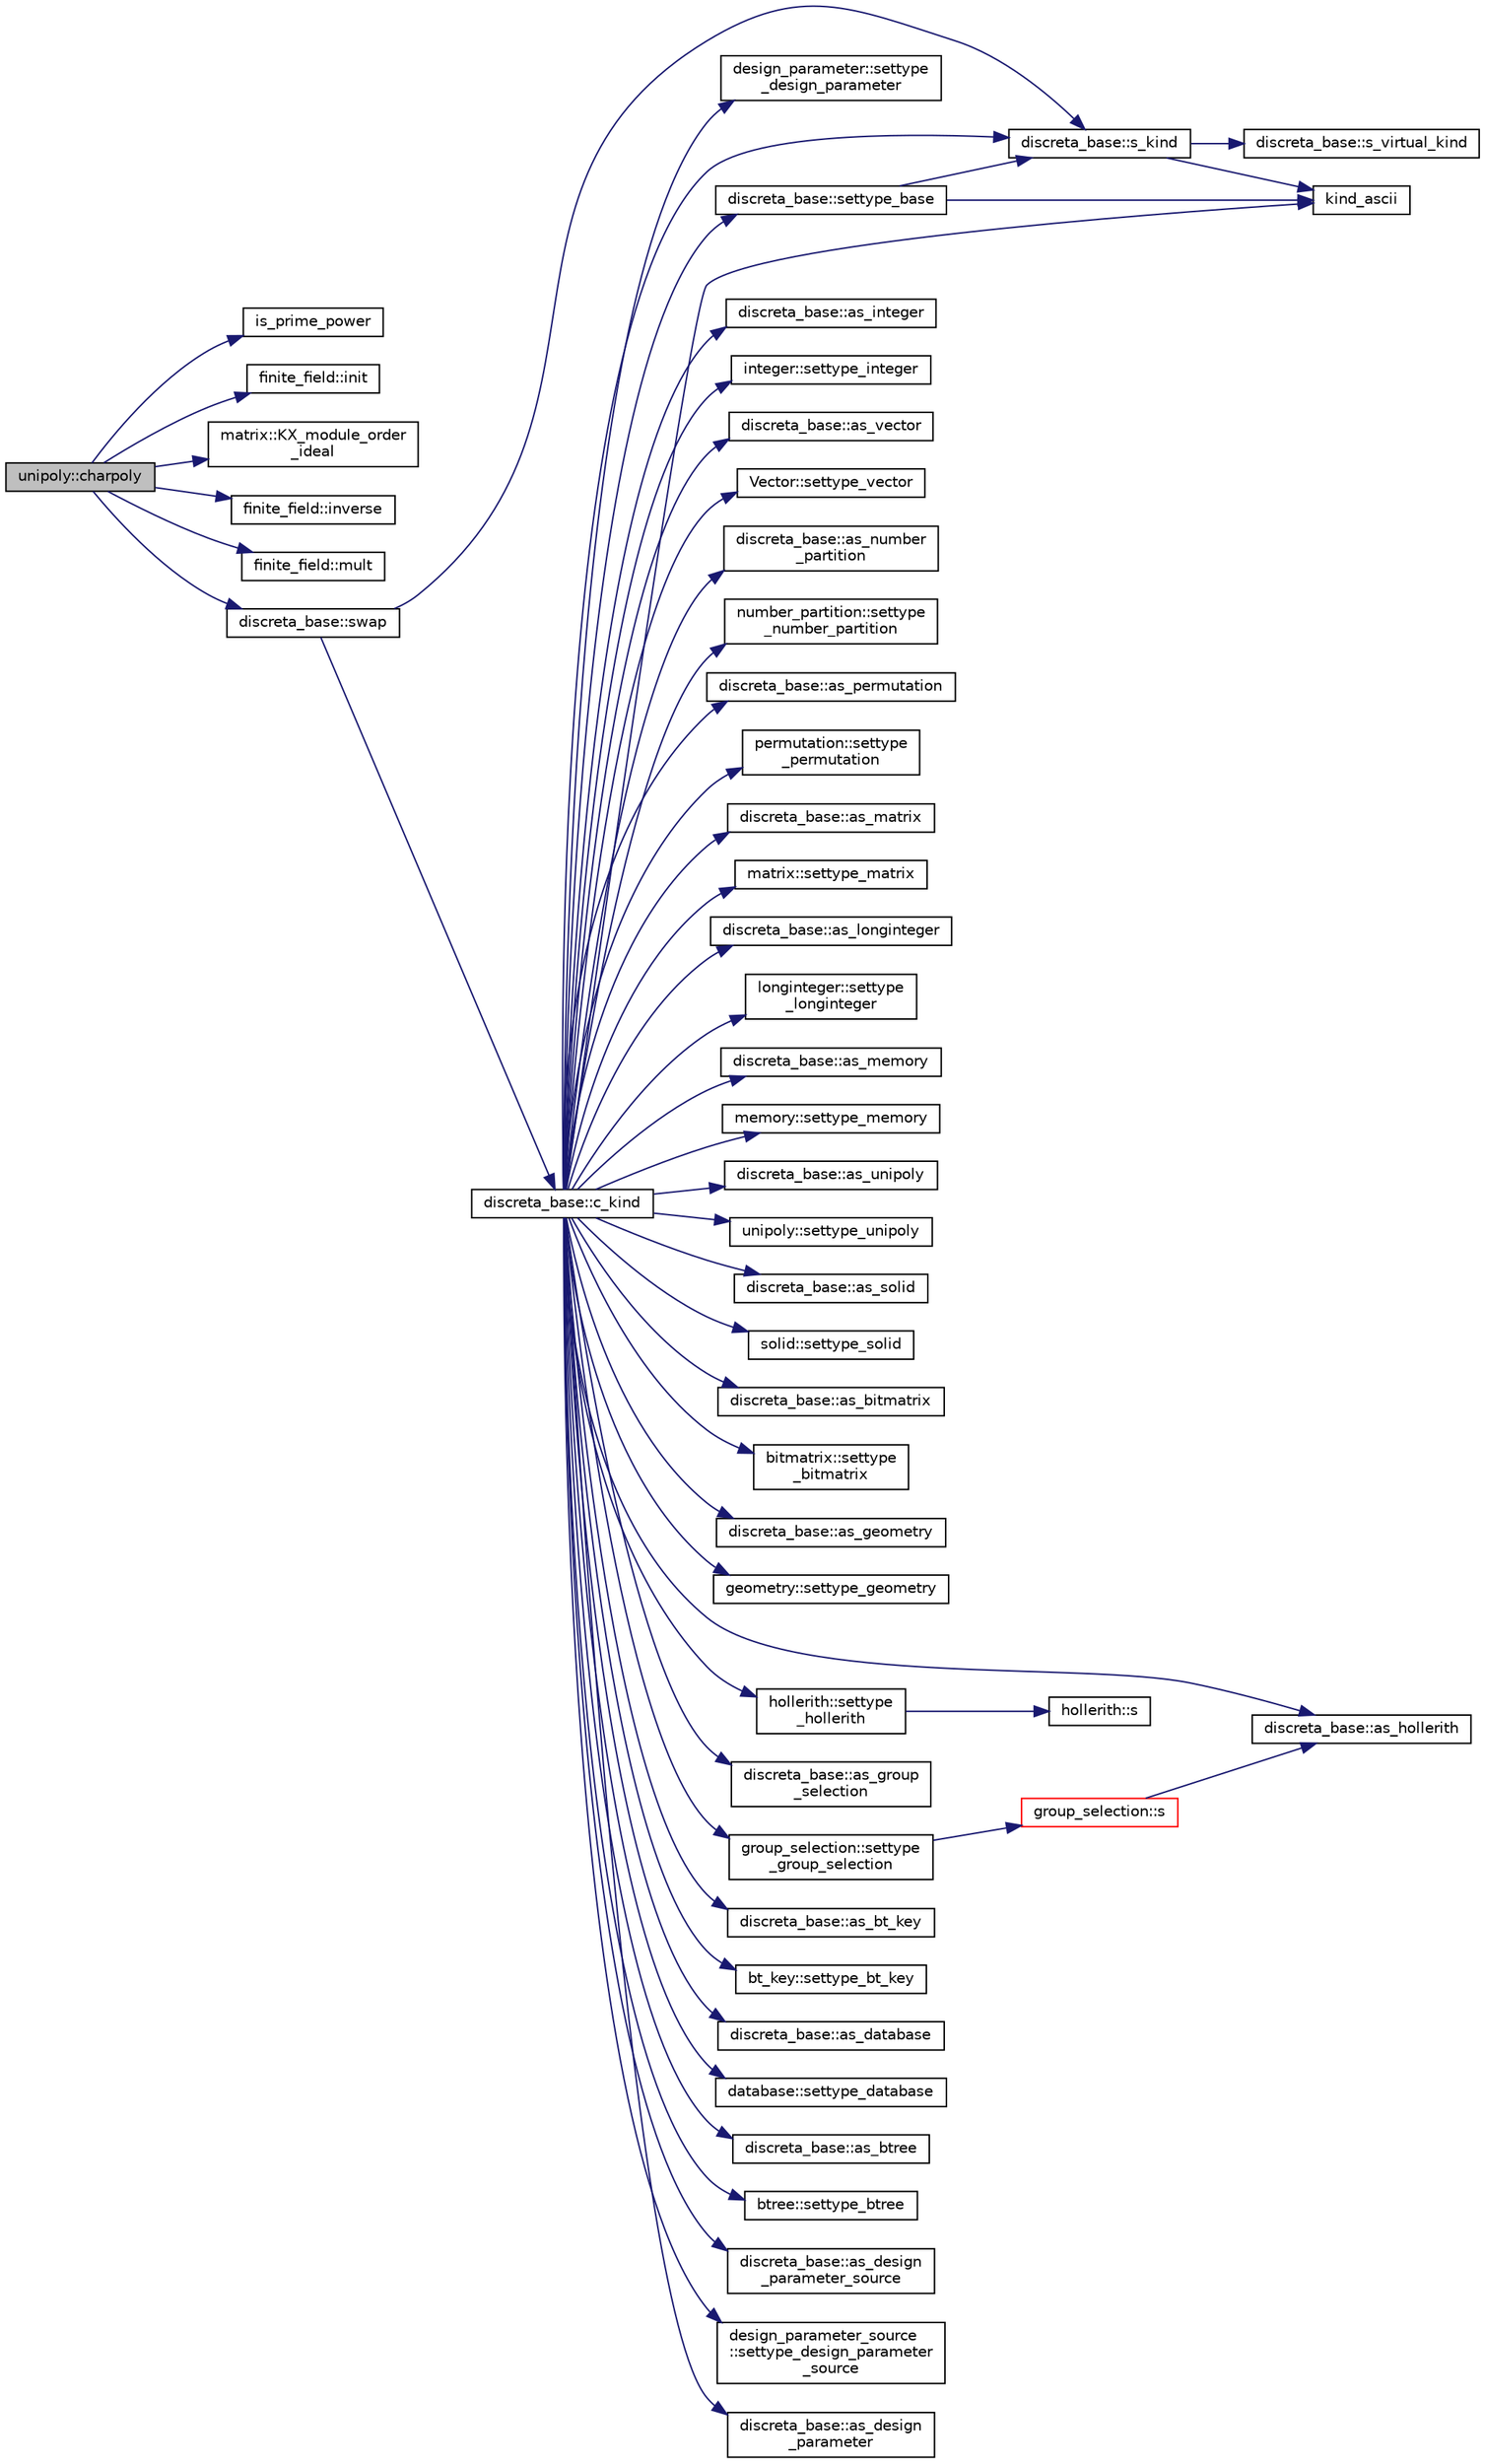 digraph "unipoly::charpoly"
{
  edge [fontname="Helvetica",fontsize="10",labelfontname="Helvetica",labelfontsize="10"];
  node [fontname="Helvetica",fontsize="10",shape=record];
  rankdir="LR";
  Node185 [label="unipoly::charpoly",height=0.2,width=0.4,color="black", fillcolor="grey75", style="filled", fontcolor="black"];
  Node185 -> Node186 [color="midnightblue",fontsize="10",style="solid",fontname="Helvetica"];
  Node186 [label="is_prime_power",height=0.2,width=0.4,color="black", fillcolor="white", style="filled",URL="$de/dc5/algebra__and__number__theory_8h.html#a44560c42df6f76a71d351200cbf1bd0e"];
  Node185 -> Node187 [color="midnightblue",fontsize="10",style="solid",fontname="Helvetica"];
  Node187 [label="finite_field::init",height=0.2,width=0.4,color="black", fillcolor="white", style="filled",URL="$df/d5a/classfinite__field.html#a13e75e8165b27464935b50368ee8313c"];
  Node185 -> Node188 [color="midnightblue",fontsize="10",style="solid",fontname="Helvetica"];
  Node188 [label="matrix::KX_module_order\l_ideal",height=0.2,width=0.4,color="black", fillcolor="white", style="filled",URL="$d1/d8d/classmatrix.html#a69a80605be7914af5fd65e680944aeca"];
  Node185 -> Node189 [color="midnightblue",fontsize="10",style="solid",fontname="Helvetica"];
  Node189 [label="finite_field::inverse",height=0.2,width=0.4,color="black", fillcolor="white", style="filled",URL="$df/d5a/classfinite__field.html#a69f2a12c01e70b7ce2d115c5221c9cdd"];
  Node185 -> Node190 [color="midnightblue",fontsize="10",style="solid",fontname="Helvetica"];
  Node190 [label="finite_field::mult",height=0.2,width=0.4,color="black", fillcolor="white", style="filled",URL="$df/d5a/classfinite__field.html#a24fb5917aa6d4d656fd855b7f44a13b0"];
  Node185 -> Node191 [color="midnightblue",fontsize="10",style="solid",fontname="Helvetica"];
  Node191 [label="discreta_base::swap",height=0.2,width=0.4,color="black", fillcolor="white", style="filled",URL="$d7/d71/classdiscreta__base.html#a2e8acbb9d3476675dac5b6a583b0293e"];
  Node191 -> Node192 [color="midnightblue",fontsize="10",style="solid",fontname="Helvetica"];
  Node192 [label="discreta_base::s_kind",height=0.2,width=0.4,color="black", fillcolor="white", style="filled",URL="$d7/d71/classdiscreta__base.html#a8a830025c74adbbc3362418a7c2ba157"];
  Node192 -> Node193 [color="midnightblue",fontsize="10",style="solid",fontname="Helvetica"];
  Node193 [label="discreta_base::s_virtual_kind",height=0.2,width=0.4,color="black", fillcolor="white", style="filled",URL="$d7/d71/classdiscreta__base.html#a52778a6d6943a468be083d0785d418fb"];
  Node192 -> Node194 [color="midnightblue",fontsize="10",style="solid",fontname="Helvetica"];
  Node194 [label="kind_ascii",height=0.2,width=0.4,color="black", fillcolor="white", style="filled",URL="$d9/d60/discreta_8h.html#ad0ce825a9f29bc6cec27e1b64cfe27bf"];
  Node191 -> Node195 [color="midnightblue",fontsize="10",style="solid",fontname="Helvetica"];
  Node195 [label="discreta_base::c_kind",height=0.2,width=0.4,color="black", fillcolor="white", style="filled",URL="$d7/d71/classdiscreta__base.html#adc2ff61589c2d083688e7a43f333cb62"];
  Node195 -> Node196 [color="midnightblue",fontsize="10",style="solid",fontname="Helvetica"];
  Node196 [label="discreta_base::settype_base",height=0.2,width=0.4,color="black", fillcolor="white", style="filled",URL="$d7/d71/classdiscreta__base.html#a4f42899a89447d1c3993ea07c38f8ad4"];
  Node196 -> Node192 [color="midnightblue",fontsize="10",style="solid",fontname="Helvetica"];
  Node196 -> Node194 [color="midnightblue",fontsize="10",style="solid",fontname="Helvetica"];
  Node195 -> Node197 [color="midnightblue",fontsize="10",style="solid",fontname="Helvetica"];
  Node197 [label="discreta_base::as_integer",height=0.2,width=0.4,color="black", fillcolor="white", style="filled",URL="$d7/d71/classdiscreta__base.html#a00d7691eaf874fd283d942692fe8dd26"];
  Node195 -> Node198 [color="midnightblue",fontsize="10",style="solid",fontname="Helvetica"];
  Node198 [label="integer::settype_integer",height=0.2,width=0.4,color="black", fillcolor="white", style="filled",URL="$d0/de5/classinteger.html#a6265c65ef311229acd513d748faba796"];
  Node195 -> Node199 [color="midnightblue",fontsize="10",style="solid",fontname="Helvetica"];
  Node199 [label="discreta_base::as_vector",height=0.2,width=0.4,color="black", fillcolor="white", style="filled",URL="$d7/d71/classdiscreta__base.html#a7bdd6cae39c380b128ee9e17e42cf020"];
  Node195 -> Node200 [color="midnightblue",fontsize="10",style="solid",fontname="Helvetica"];
  Node200 [label="Vector::settype_vector",height=0.2,width=0.4,color="black", fillcolor="white", style="filled",URL="$d5/db2/class_vector.html#a34e0d00b18c051f23904a8429fa6c8b4"];
  Node195 -> Node201 [color="midnightblue",fontsize="10",style="solid",fontname="Helvetica"];
  Node201 [label="discreta_base::as_number\l_partition",height=0.2,width=0.4,color="black", fillcolor="white", style="filled",URL="$d7/d71/classdiscreta__base.html#a307aa09de0e925d46697707968ffab00"];
  Node195 -> Node202 [color="midnightblue",fontsize="10",style="solid",fontname="Helvetica"];
  Node202 [label="number_partition::settype\l_number_partition",height=0.2,width=0.4,color="black", fillcolor="white", style="filled",URL="$df/d50/classnumber__partition.html#a3aaec1b557758f643ffc8555bbc358be"];
  Node195 -> Node203 [color="midnightblue",fontsize="10",style="solid",fontname="Helvetica"];
  Node203 [label="discreta_base::as_permutation",height=0.2,width=0.4,color="black", fillcolor="white", style="filled",URL="$d7/d71/classdiscreta__base.html#aa4e72f36a82984239b12ae831e131098"];
  Node195 -> Node204 [color="midnightblue",fontsize="10",style="solid",fontname="Helvetica"];
  Node204 [label="permutation::settype\l_permutation",height=0.2,width=0.4,color="black", fillcolor="white", style="filled",URL="$d0/d08/classpermutation.html#af1eea29f86195cede9562e444664c28c"];
  Node195 -> Node205 [color="midnightblue",fontsize="10",style="solid",fontname="Helvetica"];
  Node205 [label="discreta_base::as_matrix",height=0.2,width=0.4,color="black", fillcolor="white", style="filled",URL="$d7/d71/classdiscreta__base.html#ae4d7f56d917a4707b838fbffde6467ff"];
  Node195 -> Node206 [color="midnightblue",fontsize="10",style="solid",fontname="Helvetica"];
  Node206 [label="matrix::settype_matrix",height=0.2,width=0.4,color="black", fillcolor="white", style="filled",URL="$d1/d8d/classmatrix.html#a1780283a64a789e4084d792683d276bb"];
  Node195 -> Node207 [color="midnightblue",fontsize="10",style="solid",fontname="Helvetica"];
  Node207 [label="discreta_base::as_longinteger",height=0.2,width=0.4,color="black", fillcolor="white", style="filled",URL="$d7/d71/classdiscreta__base.html#a20a094639eb711b10c8694c51937f7cd"];
  Node195 -> Node208 [color="midnightblue",fontsize="10",style="solid",fontname="Helvetica"];
  Node208 [label="longinteger::settype\l_longinteger",height=0.2,width=0.4,color="black", fillcolor="white", style="filled",URL="$d3/d71/classlonginteger.html#ae5f811ece8df31b9ff114368a18e1dc5"];
  Node195 -> Node209 [color="midnightblue",fontsize="10",style="solid",fontname="Helvetica"];
  Node209 [label="discreta_base::as_memory",height=0.2,width=0.4,color="black", fillcolor="white", style="filled",URL="$d7/d71/classdiscreta__base.html#ad94b2d7dce0cd4fa22db57f6e79c4bd2"];
  Node195 -> Node210 [color="midnightblue",fontsize="10",style="solid",fontname="Helvetica"];
  Node210 [label="memory::settype_memory",height=0.2,width=0.4,color="black", fillcolor="white", style="filled",URL="$d8/d99/classmemory.html#a33aae277f9b8fe36b02e9d5da895451b"];
  Node195 -> Node211 [color="midnightblue",fontsize="10",style="solid",fontname="Helvetica"];
  Node211 [label="discreta_base::as_unipoly",height=0.2,width=0.4,color="black", fillcolor="white", style="filled",URL="$d7/d71/classdiscreta__base.html#ad50d8027f039fe5c2478cddb243adc9d"];
  Node195 -> Node212 [color="midnightblue",fontsize="10",style="solid",fontname="Helvetica"];
  Node212 [label="unipoly::settype_unipoly",height=0.2,width=0.4,color="black", fillcolor="white", style="filled",URL="$d1/d89/classunipoly.html#a8db854fcc85c5e1150b1f1b1c005c95b"];
  Node195 -> Node213 [color="midnightblue",fontsize="10",style="solid",fontname="Helvetica"];
  Node213 [label="discreta_base::as_solid",height=0.2,width=0.4,color="black", fillcolor="white", style="filled",URL="$d7/d71/classdiscreta__base.html#a1fc5f2b85ec97ab0a69dd64903c970a5"];
  Node195 -> Node214 [color="midnightblue",fontsize="10",style="solid",fontname="Helvetica"];
  Node214 [label="solid::settype_solid",height=0.2,width=0.4,color="black", fillcolor="white", style="filled",URL="$d8/def/classsolid.html#a775bd4821f75a8aee4ea3d4335ff90e0"];
  Node195 -> Node215 [color="midnightblue",fontsize="10",style="solid",fontname="Helvetica"];
  Node215 [label="discreta_base::as_bitmatrix",height=0.2,width=0.4,color="black", fillcolor="white", style="filled",URL="$d7/d71/classdiscreta__base.html#a071ad54ea8ef6c9d1d15f532e5a76df6"];
  Node195 -> Node216 [color="midnightblue",fontsize="10",style="solid",fontname="Helvetica"];
  Node216 [label="bitmatrix::settype\l_bitmatrix",height=0.2,width=0.4,color="black", fillcolor="white", style="filled",URL="$de/dc8/classbitmatrix.html#acb571d947f9526665ebbdc0ce3e2a973"];
  Node195 -> Node217 [color="midnightblue",fontsize="10",style="solid",fontname="Helvetica"];
  Node217 [label="discreta_base::as_geometry",height=0.2,width=0.4,color="black", fillcolor="white", style="filled",URL="$d7/d71/classdiscreta__base.html#a38fc7b4cdd830703e9d87354b79bc5c8"];
  Node195 -> Node218 [color="midnightblue",fontsize="10",style="solid",fontname="Helvetica"];
  Node218 [label="geometry::settype_geometry",height=0.2,width=0.4,color="black", fillcolor="white", style="filled",URL="$da/d44/classgeometry.html#ab4a336baba6a3f56f5ffa053a5be5ba7"];
  Node195 -> Node219 [color="midnightblue",fontsize="10",style="solid",fontname="Helvetica"];
  Node219 [label="discreta_base::as_hollerith",height=0.2,width=0.4,color="black", fillcolor="white", style="filled",URL="$d7/d71/classdiscreta__base.html#a3e66f82711f314710107e2f29e589690"];
  Node195 -> Node220 [color="midnightblue",fontsize="10",style="solid",fontname="Helvetica"];
  Node220 [label="hollerith::settype\l_hollerith",height=0.2,width=0.4,color="black", fillcolor="white", style="filled",URL="$d8/d99/classhollerith.html#a23bbd4acfc88a0e90f1245f243f51f76"];
  Node220 -> Node221 [color="midnightblue",fontsize="10",style="solid",fontname="Helvetica"];
  Node221 [label="hollerith::s",height=0.2,width=0.4,color="black", fillcolor="white", style="filled",URL="$d8/d99/classhollerith.html#af61fce2d06f211b25fe3838e4dfee77a"];
  Node195 -> Node222 [color="midnightblue",fontsize="10",style="solid",fontname="Helvetica"];
  Node222 [label="discreta_base::as_group\l_selection",height=0.2,width=0.4,color="black", fillcolor="white", style="filled",URL="$d7/d71/classdiscreta__base.html#aae1bac4883c567718bef9fb610abbdc8"];
  Node195 -> Node223 [color="midnightblue",fontsize="10",style="solid",fontname="Helvetica"];
  Node223 [label="group_selection::settype\l_group_selection",height=0.2,width=0.4,color="black", fillcolor="white", style="filled",URL="$d6/db0/classgroup__selection.html#a015ed73b7b8d784bedd4d11ac1fc0ec1"];
  Node223 -> Node224 [color="midnightblue",fontsize="10",style="solid",fontname="Helvetica"];
  Node224 [label="group_selection::s",height=0.2,width=0.4,color="red", fillcolor="white", style="filled",URL="$d6/db0/classgroup__selection.html#a686cb0c6a3a040796b112b8007ea8223"];
  Node224 -> Node219 [color="midnightblue",fontsize="10",style="solid",fontname="Helvetica"];
  Node195 -> Node226 [color="midnightblue",fontsize="10",style="solid",fontname="Helvetica"];
  Node226 [label="discreta_base::as_bt_key",height=0.2,width=0.4,color="black", fillcolor="white", style="filled",URL="$d7/d71/classdiscreta__base.html#a2734c6e08dca17cf6588bd5064ec1b9f"];
  Node195 -> Node227 [color="midnightblue",fontsize="10",style="solid",fontname="Helvetica"];
  Node227 [label="bt_key::settype_bt_key",height=0.2,width=0.4,color="black", fillcolor="white", style="filled",URL="$d1/de5/classbt__key.html#a352bb10beb7c789d8d29373035824800"];
  Node195 -> Node228 [color="midnightblue",fontsize="10",style="solid",fontname="Helvetica"];
  Node228 [label="discreta_base::as_database",height=0.2,width=0.4,color="black", fillcolor="white", style="filled",URL="$d7/d71/classdiscreta__base.html#ab055d39d58210a2b03ba3d33703b09a9"];
  Node195 -> Node229 [color="midnightblue",fontsize="10",style="solid",fontname="Helvetica"];
  Node229 [label="database::settype_database",height=0.2,width=0.4,color="black", fillcolor="white", style="filled",URL="$db/d72/classdatabase.html#a014639aa001462e480eb1f3984839b72"];
  Node195 -> Node230 [color="midnightblue",fontsize="10",style="solid",fontname="Helvetica"];
  Node230 [label="discreta_base::as_btree",height=0.2,width=0.4,color="black", fillcolor="white", style="filled",URL="$d7/d71/classdiscreta__base.html#a78e76674cef2ec113c17989c11288778"];
  Node195 -> Node231 [color="midnightblue",fontsize="10",style="solid",fontname="Helvetica"];
  Node231 [label="btree::settype_btree",height=0.2,width=0.4,color="black", fillcolor="white", style="filled",URL="$dd/db0/classbtree.html#a5a1b9773c848908a6050cc733d2d9780"];
  Node195 -> Node232 [color="midnightblue",fontsize="10",style="solid",fontname="Helvetica"];
  Node232 [label="discreta_base::as_design\l_parameter_source",height=0.2,width=0.4,color="black", fillcolor="white", style="filled",URL="$d7/d71/classdiscreta__base.html#a59cbf837c6582ded5bc586265d13d81a"];
  Node195 -> Node233 [color="midnightblue",fontsize="10",style="solid",fontname="Helvetica"];
  Node233 [label="design_parameter_source\l::settype_design_parameter\l_source",height=0.2,width=0.4,color="black", fillcolor="white", style="filled",URL="$df/d4b/classdesign__parameter__source.html#a3af3b851df87bd1661fb9c9ce18822c8"];
  Node195 -> Node234 [color="midnightblue",fontsize="10",style="solid",fontname="Helvetica"];
  Node234 [label="discreta_base::as_design\l_parameter",height=0.2,width=0.4,color="black", fillcolor="white", style="filled",URL="$d7/d71/classdiscreta__base.html#aab24ff38ea1c5471ab3de42e014d0f2a"];
  Node195 -> Node235 [color="midnightblue",fontsize="10",style="solid",fontname="Helvetica"];
  Node235 [label="design_parameter::settype\l_design_parameter",height=0.2,width=0.4,color="black", fillcolor="white", style="filled",URL="$da/d94/classdesign__parameter.html#a8b19d277f2b7d09c2531a527dfc0359e"];
  Node195 -> Node194 [color="midnightblue",fontsize="10",style="solid",fontname="Helvetica"];
  Node195 -> Node192 [color="midnightblue",fontsize="10",style="solid",fontname="Helvetica"];
}
